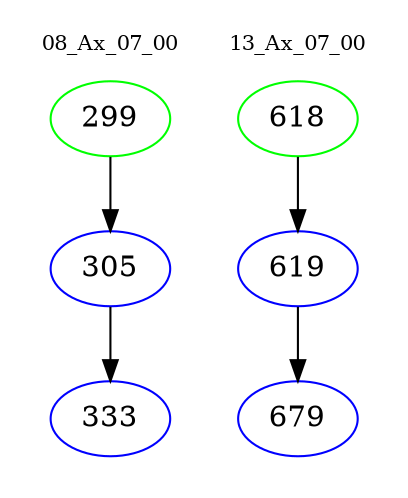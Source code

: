 digraph{
subgraph cluster_0 {
color = white
label = "08_Ax_07_00";
fontsize=10;
T0_299 [label="299", color="green"]
T0_299 -> T0_305 [color="black"]
T0_305 [label="305", color="blue"]
T0_305 -> T0_333 [color="black"]
T0_333 [label="333", color="blue"]
}
subgraph cluster_1 {
color = white
label = "13_Ax_07_00";
fontsize=10;
T1_618 [label="618", color="green"]
T1_618 -> T1_619 [color="black"]
T1_619 [label="619", color="blue"]
T1_619 -> T1_679 [color="black"]
T1_679 [label="679", color="blue"]
}
}
